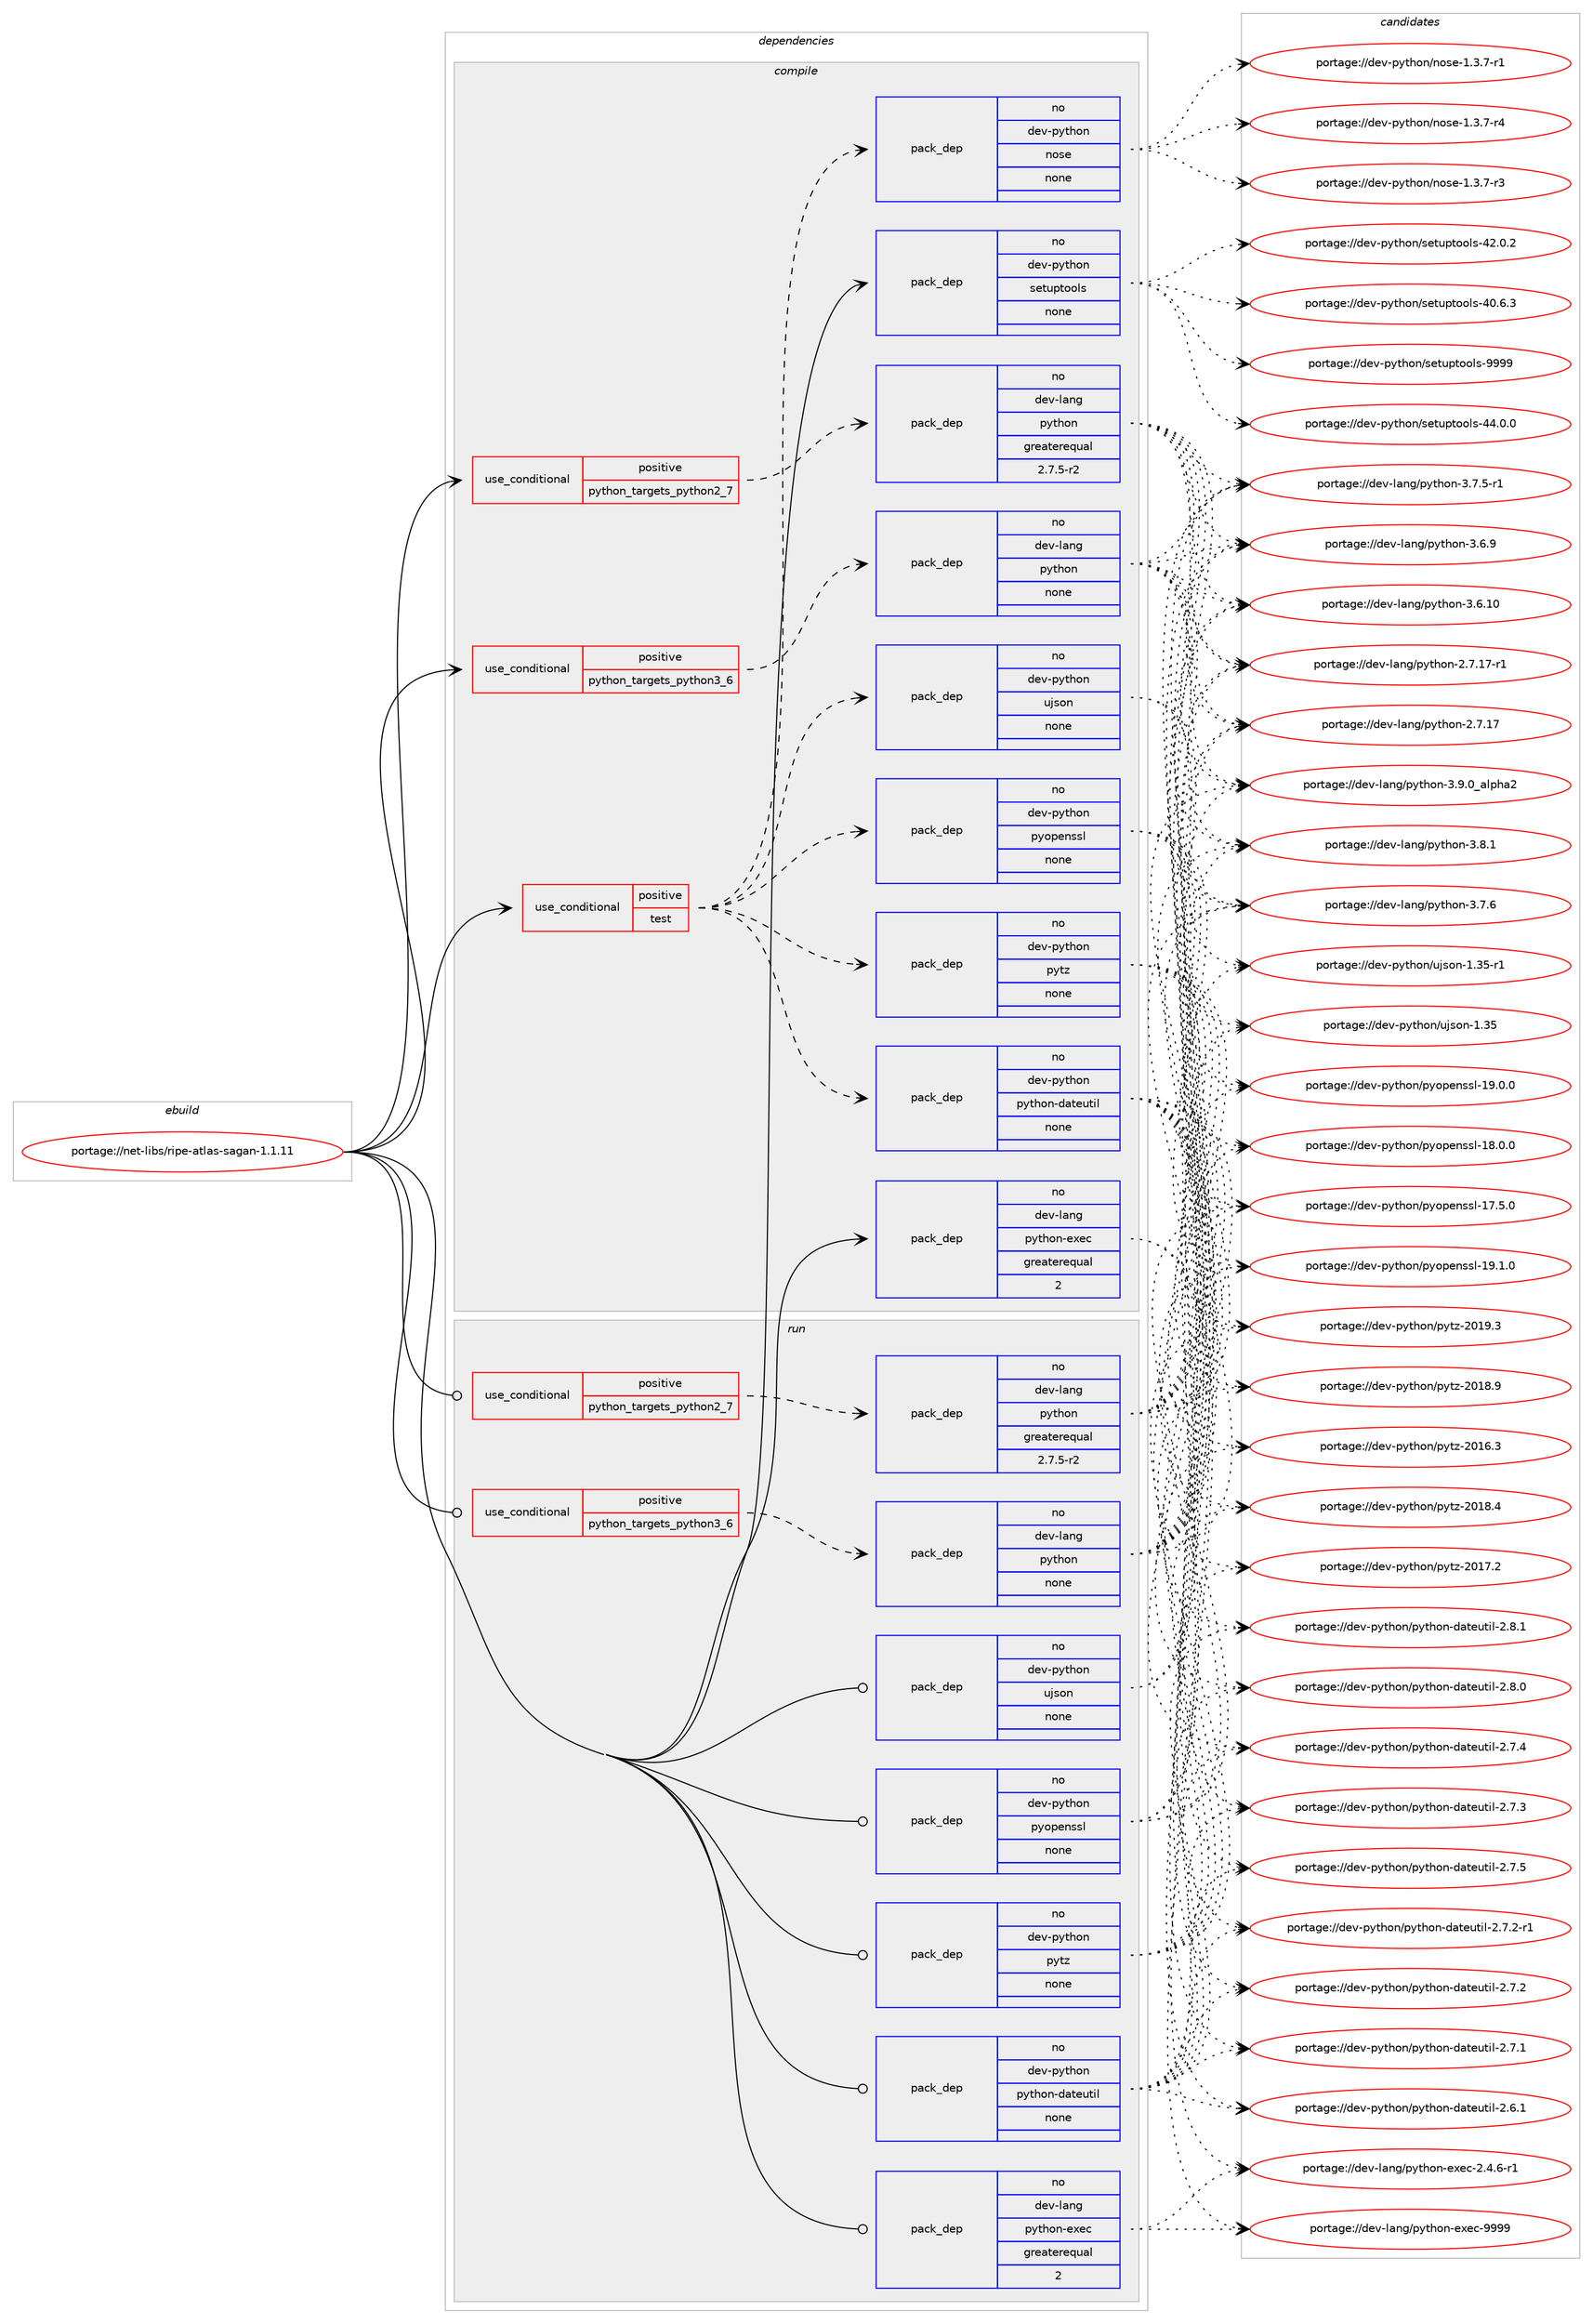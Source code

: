digraph prolog {

# *************
# Graph options
# *************

newrank=true;
concentrate=true;
compound=true;
graph [rankdir=LR,fontname=Helvetica,fontsize=10,ranksep=1.5];#, ranksep=2.5, nodesep=0.2];
edge  [arrowhead=vee];
node  [fontname=Helvetica,fontsize=10];

# **********
# The ebuild
# **********

subgraph cluster_leftcol {
color=gray;
rank=same;
label=<<i>ebuild</i>>;
id [label="portage://net-libs/ripe-atlas-sagan-1.1.11", color=red, width=4, href="../net-libs/ripe-atlas-sagan-1.1.11.svg"];
}

# ****************
# The dependencies
# ****************

subgraph cluster_midcol {
color=gray;
label=<<i>dependencies</i>>;
subgraph cluster_compile {
fillcolor="#eeeeee";
style=filled;
label=<<i>compile</i>>;
subgraph cond29445 {
dependency144536 [label=<<TABLE BORDER="0" CELLBORDER="1" CELLSPACING="0" CELLPADDING="4"><TR><TD ROWSPAN="3" CELLPADDING="10">use_conditional</TD></TR><TR><TD>positive</TD></TR><TR><TD>python_targets_python2_7</TD></TR></TABLE>>, shape=none, color=red];
subgraph pack112753 {
dependency144537 [label=<<TABLE BORDER="0" CELLBORDER="1" CELLSPACING="0" CELLPADDING="4" WIDTH="220"><TR><TD ROWSPAN="6" CELLPADDING="30">pack_dep</TD></TR><TR><TD WIDTH="110">no</TD></TR><TR><TD>dev-lang</TD></TR><TR><TD>python</TD></TR><TR><TD>greaterequal</TD></TR><TR><TD>2.7.5-r2</TD></TR></TABLE>>, shape=none, color=blue];
}
dependency144536:e -> dependency144537:w [weight=20,style="dashed",arrowhead="vee"];
}
id:e -> dependency144536:w [weight=20,style="solid",arrowhead="vee"];
subgraph cond29446 {
dependency144538 [label=<<TABLE BORDER="0" CELLBORDER="1" CELLSPACING="0" CELLPADDING="4"><TR><TD ROWSPAN="3" CELLPADDING="10">use_conditional</TD></TR><TR><TD>positive</TD></TR><TR><TD>python_targets_python3_6</TD></TR></TABLE>>, shape=none, color=red];
subgraph pack112754 {
dependency144539 [label=<<TABLE BORDER="0" CELLBORDER="1" CELLSPACING="0" CELLPADDING="4" WIDTH="220"><TR><TD ROWSPAN="6" CELLPADDING="30">pack_dep</TD></TR><TR><TD WIDTH="110">no</TD></TR><TR><TD>dev-lang</TD></TR><TR><TD>python</TD></TR><TR><TD>none</TD></TR><TR><TD></TD></TR></TABLE>>, shape=none, color=blue];
}
dependency144538:e -> dependency144539:w [weight=20,style="dashed",arrowhead="vee"];
}
id:e -> dependency144538:w [weight=20,style="solid",arrowhead="vee"];
subgraph cond29447 {
dependency144540 [label=<<TABLE BORDER="0" CELLBORDER="1" CELLSPACING="0" CELLPADDING="4"><TR><TD ROWSPAN="3" CELLPADDING="10">use_conditional</TD></TR><TR><TD>positive</TD></TR><TR><TD>test</TD></TR></TABLE>>, shape=none, color=red];
subgraph pack112755 {
dependency144541 [label=<<TABLE BORDER="0" CELLBORDER="1" CELLSPACING="0" CELLPADDING="4" WIDTH="220"><TR><TD ROWSPAN="6" CELLPADDING="30">pack_dep</TD></TR><TR><TD WIDTH="110">no</TD></TR><TR><TD>dev-python</TD></TR><TR><TD>python-dateutil</TD></TR><TR><TD>none</TD></TR><TR><TD></TD></TR></TABLE>>, shape=none, color=blue];
}
dependency144540:e -> dependency144541:w [weight=20,style="dashed",arrowhead="vee"];
subgraph pack112756 {
dependency144542 [label=<<TABLE BORDER="0" CELLBORDER="1" CELLSPACING="0" CELLPADDING="4" WIDTH="220"><TR><TD ROWSPAN="6" CELLPADDING="30">pack_dep</TD></TR><TR><TD WIDTH="110">no</TD></TR><TR><TD>dev-python</TD></TR><TR><TD>pytz</TD></TR><TR><TD>none</TD></TR><TR><TD></TD></TR></TABLE>>, shape=none, color=blue];
}
dependency144540:e -> dependency144542:w [weight=20,style="dashed",arrowhead="vee"];
subgraph pack112757 {
dependency144543 [label=<<TABLE BORDER="0" CELLBORDER="1" CELLSPACING="0" CELLPADDING="4" WIDTH="220"><TR><TD ROWSPAN="6" CELLPADDING="30">pack_dep</TD></TR><TR><TD WIDTH="110">no</TD></TR><TR><TD>dev-python</TD></TR><TR><TD>pyopenssl</TD></TR><TR><TD>none</TD></TR><TR><TD></TD></TR></TABLE>>, shape=none, color=blue];
}
dependency144540:e -> dependency144543:w [weight=20,style="dashed",arrowhead="vee"];
subgraph pack112758 {
dependency144544 [label=<<TABLE BORDER="0" CELLBORDER="1" CELLSPACING="0" CELLPADDING="4" WIDTH="220"><TR><TD ROWSPAN="6" CELLPADDING="30">pack_dep</TD></TR><TR><TD WIDTH="110">no</TD></TR><TR><TD>dev-python</TD></TR><TR><TD>ujson</TD></TR><TR><TD>none</TD></TR><TR><TD></TD></TR></TABLE>>, shape=none, color=blue];
}
dependency144540:e -> dependency144544:w [weight=20,style="dashed",arrowhead="vee"];
subgraph pack112759 {
dependency144545 [label=<<TABLE BORDER="0" CELLBORDER="1" CELLSPACING="0" CELLPADDING="4" WIDTH="220"><TR><TD ROWSPAN="6" CELLPADDING="30">pack_dep</TD></TR><TR><TD WIDTH="110">no</TD></TR><TR><TD>dev-python</TD></TR><TR><TD>nose</TD></TR><TR><TD>none</TD></TR><TR><TD></TD></TR></TABLE>>, shape=none, color=blue];
}
dependency144540:e -> dependency144545:w [weight=20,style="dashed",arrowhead="vee"];
}
id:e -> dependency144540:w [weight=20,style="solid",arrowhead="vee"];
subgraph pack112760 {
dependency144546 [label=<<TABLE BORDER="0" CELLBORDER="1" CELLSPACING="0" CELLPADDING="4" WIDTH="220"><TR><TD ROWSPAN="6" CELLPADDING="30">pack_dep</TD></TR><TR><TD WIDTH="110">no</TD></TR><TR><TD>dev-lang</TD></TR><TR><TD>python-exec</TD></TR><TR><TD>greaterequal</TD></TR><TR><TD>2</TD></TR></TABLE>>, shape=none, color=blue];
}
id:e -> dependency144546:w [weight=20,style="solid",arrowhead="vee"];
subgraph pack112761 {
dependency144547 [label=<<TABLE BORDER="0" CELLBORDER="1" CELLSPACING="0" CELLPADDING="4" WIDTH="220"><TR><TD ROWSPAN="6" CELLPADDING="30">pack_dep</TD></TR><TR><TD WIDTH="110">no</TD></TR><TR><TD>dev-python</TD></TR><TR><TD>setuptools</TD></TR><TR><TD>none</TD></TR><TR><TD></TD></TR></TABLE>>, shape=none, color=blue];
}
id:e -> dependency144547:w [weight=20,style="solid",arrowhead="vee"];
}
subgraph cluster_compileandrun {
fillcolor="#eeeeee";
style=filled;
label=<<i>compile and run</i>>;
}
subgraph cluster_run {
fillcolor="#eeeeee";
style=filled;
label=<<i>run</i>>;
subgraph cond29448 {
dependency144548 [label=<<TABLE BORDER="0" CELLBORDER="1" CELLSPACING="0" CELLPADDING="4"><TR><TD ROWSPAN="3" CELLPADDING="10">use_conditional</TD></TR><TR><TD>positive</TD></TR><TR><TD>python_targets_python2_7</TD></TR></TABLE>>, shape=none, color=red];
subgraph pack112762 {
dependency144549 [label=<<TABLE BORDER="0" CELLBORDER="1" CELLSPACING="0" CELLPADDING="4" WIDTH="220"><TR><TD ROWSPAN="6" CELLPADDING="30">pack_dep</TD></TR><TR><TD WIDTH="110">no</TD></TR><TR><TD>dev-lang</TD></TR><TR><TD>python</TD></TR><TR><TD>greaterequal</TD></TR><TR><TD>2.7.5-r2</TD></TR></TABLE>>, shape=none, color=blue];
}
dependency144548:e -> dependency144549:w [weight=20,style="dashed",arrowhead="vee"];
}
id:e -> dependency144548:w [weight=20,style="solid",arrowhead="odot"];
subgraph cond29449 {
dependency144550 [label=<<TABLE BORDER="0" CELLBORDER="1" CELLSPACING="0" CELLPADDING="4"><TR><TD ROWSPAN="3" CELLPADDING="10">use_conditional</TD></TR><TR><TD>positive</TD></TR><TR><TD>python_targets_python3_6</TD></TR></TABLE>>, shape=none, color=red];
subgraph pack112763 {
dependency144551 [label=<<TABLE BORDER="0" CELLBORDER="1" CELLSPACING="0" CELLPADDING="4" WIDTH="220"><TR><TD ROWSPAN="6" CELLPADDING="30">pack_dep</TD></TR><TR><TD WIDTH="110">no</TD></TR><TR><TD>dev-lang</TD></TR><TR><TD>python</TD></TR><TR><TD>none</TD></TR><TR><TD></TD></TR></TABLE>>, shape=none, color=blue];
}
dependency144550:e -> dependency144551:w [weight=20,style="dashed",arrowhead="vee"];
}
id:e -> dependency144550:w [weight=20,style="solid",arrowhead="odot"];
subgraph pack112764 {
dependency144552 [label=<<TABLE BORDER="0" CELLBORDER="1" CELLSPACING="0" CELLPADDING="4" WIDTH="220"><TR><TD ROWSPAN="6" CELLPADDING="30">pack_dep</TD></TR><TR><TD WIDTH="110">no</TD></TR><TR><TD>dev-lang</TD></TR><TR><TD>python-exec</TD></TR><TR><TD>greaterequal</TD></TR><TR><TD>2</TD></TR></TABLE>>, shape=none, color=blue];
}
id:e -> dependency144552:w [weight=20,style="solid",arrowhead="odot"];
subgraph pack112765 {
dependency144553 [label=<<TABLE BORDER="0" CELLBORDER="1" CELLSPACING="0" CELLPADDING="4" WIDTH="220"><TR><TD ROWSPAN="6" CELLPADDING="30">pack_dep</TD></TR><TR><TD WIDTH="110">no</TD></TR><TR><TD>dev-python</TD></TR><TR><TD>pyopenssl</TD></TR><TR><TD>none</TD></TR><TR><TD></TD></TR></TABLE>>, shape=none, color=blue];
}
id:e -> dependency144553:w [weight=20,style="solid",arrowhead="odot"];
subgraph pack112766 {
dependency144554 [label=<<TABLE BORDER="0" CELLBORDER="1" CELLSPACING="0" CELLPADDING="4" WIDTH="220"><TR><TD ROWSPAN="6" CELLPADDING="30">pack_dep</TD></TR><TR><TD WIDTH="110">no</TD></TR><TR><TD>dev-python</TD></TR><TR><TD>python-dateutil</TD></TR><TR><TD>none</TD></TR><TR><TD></TD></TR></TABLE>>, shape=none, color=blue];
}
id:e -> dependency144554:w [weight=20,style="solid",arrowhead="odot"];
subgraph pack112767 {
dependency144555 [label=<<TABLE BORDER="0" CELLBORDER="1" CELLSPACING="0" CELLPADDING="4" WIDTH="220"><TR><TD ROWSPAN="6" CELLPADDING="30">pack_dep</TD></TR><TR><TD WIDTH="110">no</TD></TR><TR><TD>dev-python</TD></TR><TR><TD>pytz</TD></TR><TR><TD>none</TD></TR><TR><TD></TD></TR></TABLE>>, shape=none, color=blue];
}
id:e -> dependency144555:w [weight=20,style="solid",arrowhead="odot"];
subgraph pack112768 {
dependency144556 [label=<<TABLE BORDER="0" CELLBORDER="1" CELLSPACING="0" CELLPADDING="4" WIDTH="220"><TR><TD ROWSPAN="6" CELLPADDING="30">pack_dep</TD></TR><TR><TD WIDTH="110">no</TD></TR><TR><TD>dev-python</TD></TR><TR><TD>ujson</TD></TR><TR><TD>none</TD></TR><TR><TD></TD></TR></TABLE>>, shape=none, color=blue];
}
id:e -> dependency144556:w [weight=20,style="solid",arrowhead="odot"];
}
}

# **************
# The candidates
# **************

subgraph cluster_choices {
rank=same;
color=gray;
label=<<i>candidates</i>>;

subgraph choice112753 {
color=black;
nodesep=1;
choice10010111845108971101034711212111610411111045514657464895971081121049750 [label="portage://dev-lang/python-3.9.0_alpha2", color=red, width=4,href="../dev-lang/python-3.9.0_alpha2.svg"];
choice100101118451089711010347112121116104111110455146564649 [label="portage://dev-lang/python-3.8.1", color=red, width=4,href="../dev-lang/python-3.8.1.svg"];
choice100101118451089711010347112121116104111110455146554654 [label="portage://dev-lang/python-3.7.6", color=red, width=4,href="../dev-lang/python-3.7.6.svg"];
choice1001011184510897110103471121211161041111104551465546534511449 [label="portage://dev-lang/python-3.7.5-r1", color=red, width=4,href="../dev-lang/python-3.7.5-r1.svg"];
choice100101118451089711010347112121116104111110455146544657 [label="portage://dev-lang/python-3.6.9", color=red, width=4,href="../dev-lang/python-3.6.9.svg"];
choice10010111845108971101034711212111610411111045514654464948 [label="portage://dev-lang/python-3.6.10", color=red, width=4,href="../dev-lang/python-3.6.10.svg"];
choice100101118451089711010347112121116104111110455046554649554511449 [label="portage://dev-lang/python-2.7.17-r1", color=red, width=4,href="../dev-lang/python-2.7.17-r1.svg"];
choice10010111845108971101034711212111610411111045504655464955 [label="portage://dev-lang/python-2.7.17", color=red, width=4,href="../dev-lang/python-2.7.17.svg"];
dependency144537:e -> choice10010111845108971101034711212111610411111045514657464895971081121049750:w [style=dotted,weight="100"];
dependency144537:e -> choice100101118451089711010347112121116104111110455146564649:w [style=dotted,weight="100"];
dependency144537:e -> choice100101118451089711010347112121116104111110455146554654:w [style=dotted,weight="100"];
dependency144537:e -> choice1001011184510897110103471121211161041111104551465546534511449:w [style=dotted,weight="100"];
dependency144537:e -> choice100101118451089711010347112121116104111110455146544657:w [style=dotted,weight="100"];
dependency144537:e -> choice10010111845108971101034711212111610411111045514654464948:w [style=dotted,weight="100"];
dependency144537:e -> choice100101118451089711010347112121116104111110455046554649554511449:w [style=dotted,weight="100"];
dependency144537:e -> choice10010111845108971101034711212111610411111045504655464955:w [style=dotted,weight="100"];
}
subgraph choice112754 {
color=black;
nodesep=1;
choice10010111845108971101034711212111610411111045514657464895971081121049750 [label="portage://dev-lang/python-3.9.0_alpha2", color=red, width=4,href="../dev-lang/python-3.9.0_alpha2.svg"];
choice100101118451089711010347112121116104111110455146564649 [label="portage://dev-lang/python-3.8.1", color=red, width=4,href="../dev-lang/python-3.8.1.svg"];
choice100101118451089711010347112121116104111110455146554654 [label="portage://dev-lang/python-3.7.6", color=red, width=4,href="../dev-lang/python-3.7.6.svg"];
choice1001011184510897110103471121211161041111104551465546534511449 [label="portage://dev-lang/python-3.7.5-r1", color=red, width=4,href="../dev-lang/python-3.7.5-r1.svg"];
choice100101118451089711010347112121116104111110455146544657 [label="portage://dev-lang/python-3.6.9", color=red, width=4,href="../dev-lang/python-3.6.9.svg"];
choice10010111845108971101034711212111610411111045514654464948 [label="portage://dev-lang/python-3.6.10", color=red, width=4,href="../dev-lang/python-3.6.10.svg"];
choice100101118451089711010347112121116104111110455046554649554511449 [label="portage://dev-lang/python-2.7.17-r1", color=red, width=4,href="../dev-lang/python-2.7.17-r1.svg"];
choice10010111845108971101034711212111610411111045504655464955 [label="portage://dev-lang/python-2.7.17", color=red, width=4,href="../dev-lang/python-2.7.17.svg"];
dependency144539:e -> choice10010111845108971101034711212111610411111045514657464895971081121049750:w [style=dotted,weight="100"];
dependency144539:e -> choice100101118451089711010347112121116104111110455146564649:w [style=dotted,weight="100"];
dependency144539:e -> choice100101118451089711010347112121116104111110455146554654:w [style=dotted,weight="100"];
dependency144539:e -> choice1001011184510897110103471121211161041111104551465546534511449:w [style=dotted,weight="100"];
dependency144539:e -> choice100101118451089711010347112121116104111110455146544657:w [style=dotted,weight="100"];
dependency144539:e -> choice10010111845108971101034711212111610411111045514654464948:w [style=dotted,weight="100"];
dependency144539:e -> choice100101118451089711010347112121116104111110455046554649554511449:w [style=dotted,weight="100"];
dependency144539:e -> choice10010111845108971101034711212111610411111045504655464955:w [style=dotted,weight="100"];
}
subgraph choice112755 {
color=black;
nodesep=1;
choice10010111845112121116104111110471121211161041111104510097116101117116105108455046564649 [label="portage://dev-python/python-dateutil-2.8.1", color=red, width=4,href="../dev-python/python-dateutil-2.8.1.svg"];
choice10010111845112121116104111110471121211161041111104510097116101117116105108455046564648 [label="portage://dev-python/python-dateutil-2.8.0", color=red, width=4,href="../dev-python/python-dateutil-2.8.0.svg"];
choice10010111845112121116104111110471121211161041111104510097116101117116105108455046554653 [label="portage://dev-python/python-dateutil-2.7.5", color=red, width=4,href="../dev-python/python-dateutil-2.7.5.svg"];
choice10010111845112121116104111110471121211161041111104510097116101117116105108455046554652 [label="portage://dev-python/python-dateutil-2.7.4", color=red, width=4,href="../dev-python/python-dateutil-2.7.4.svg"];
choice10010111845112121116104111110471121211161041111104510097116101117116105108455046554651 [label="portage://dev-python/python-dateutil-2.7.3", color=red, width=4,href="../dev-python/python-dateutil-2.7.3.svg"];
choice100101118451121211161041111104711212111610411111045100971161011171161051084550465546504511449 [label="portage://dev-python/python-dateutil-2.7.2-r1", color=red, width=4,href="../dev-python/python-dateutil-2.7.2-r1.svg"];
choice10010111845112121116104111110471121211161041111104510097116101117116105108455046554650 [label="portage://dev-python/python-dateutil-2.7.2", color=red, width=4,href="../dev-python/python-dateutil-2.7.2.svg"];
choice10010111845112121116104111110471121211161041111104510097116101117116105108455046554649 [label="portage://dev-python/python-dateutil-2.7.1", color=red, width=4,href="../dev-python/python-dateutil-2.7.1.svg"];
choice10010111845112121116104111110471121211161041111104510097116101117116105108455046544649 [label="portage://dev-python/python-dateutil-2.6.1", color=red, width=4,href="../dev-python/python-dateutil-2.6.1.svg"];
dependency144541:e -> choice10010111845112121116104111110471121211161041111104510097116101117116105108455046564649:w [style=dotted,weight="100"];
dependency144541:e -> choice10010111845112121116104111110471121211161041111104510097116101117116105108455046564648:w [style=dotted,weight="100"];
dependency144541:e -> choice10010111845112121116104111110471121211161041111104510097116101117116105108455046554653:w [style=dotted,weight="100"];
dependency144541:e -> choice10010111845112121116104111110471121211161041111104510097116101117116105108455046554652:w [style=dotted,weight="100"];
dependency144541:e -> choice10010111845112121116104111110471121211161041111104510097116101117116105108455046554651:w [style=dotted,weight="100"];
dependency144541:e -> choice100101118451121211161041111104711212111610411111045100971161011171161051084550465546504511449:w [style=dotted,weight="100"];
dependency144541:e -> choice10010111845112121116104111110471121211161041111104510097116101117116105108455046554650:w [style=dotted,weight="100"];
dependency144541:e -> choice10010111845112121116104111110471121211161041111104510097116101117116105108455046554649:w [style=dotted,weight="100"];
dependency144541:e -> choice10010111845112121116104111110471121211161041111104510097116101117116105108455046544649:w [style=dotted,weight="100"];
}
subgraph choice112756 {
color=black;
nodesep=1;
choice100101118451121211161041111104711212111612245504849574651 [label="portage://dev-python/pytz-2019.3", color=red, width=4,href="../dev-python/pytz-2019.3.svg"];
choice100101118451121211161041111104711212111612245504849564657 [label="portage://dev-python/pytz-2018.9", color=red, width=4,href="../dev-python/pytz-2018.9.svg"];
choice100101118451121211161041111104711212111612245504849564652 [label="portage://dev-python/pytz-2018.4", color=red, width=4,href="../dev-python/pytz-2018.4.svg"];
choice100101118451121211161041111104711212111612245504849554650 [label="portage://dev-python/pytz-2017.2", color=red, width=4,href="../dev-python/pytz-2017.2.svg"];
choice100101118451121211161041111104711212111612245504849544651 [label="portage://dev-python/pytz-2016.3", color=red, width=4,href="../dev-python/pytz-2016.3.svg"];
dependency144542:e -> choice100101118451121211161041111104711212111612245504849574651:w [style=dotted,weight="100"];
dependency144542:e -> choice100101118451121211161041111104711212111612245504849564657:w [style=dotted,weight="100"];
dependency144542:e -> choice100101118451121211161041111104711212111612245504849564652:w [style=dotted,weight="100"];
dependency144542:e -> choice100101118451121211161041111104711212111612245504849554650:w [style=dotted,weight="100"];
dependency144542:e -> choice100101118451121211161041111104711212111612245504849544651:w [style=dotted,weight="100"];
}
subgraph choice112757 {
color=black;
nodesep=1;
choice100101118451121211161041111104711212111111210111011511510845495746494648 [label="portage://dev-python/pyopenssl-19.1.0", color=red, width=4,href="../dev-python/pyopenssl-19.1.0.svg"];
choice100101118451121211161041111104711212111111210111011511510845495746484648 [label="portage://dev-python/pyopenssl-19.0.0", color=red, width=4,href="../dev-python/pyopenssl-19.0.0.svg"];
choice100101118451121211161041111104711212111111210111011511510845495646484648 [label="portage://dev-python/pyopenssl-18.0.0", color=red, width=4,href="../dev-python/pyopenssl-18.0.0.svg"];
choice100101118451121211161041111104711212111111210111011511510845495546534648 [label="portage://dev-python/pyopenssl-17.5.0", color=red, width=4,href="../dev-python/pyopenssl-17.5.0.svg"];
dependency144543:e -> choice100101118451121211161041111104711212111111210111011511510845495746494648:w [style=dotted,weight="100"];
dependency144543:e -> choice100101118451121211161041111104711212111111210111011511510845495746484648:w [style=dotted,weight="100"];
dependency144543:e -> choice100101118451121211161041111104711212111111210111011511510845495646484648:w [style=dotted,weight="100"];
dependency144543:e -> choice100101118451121211161041111104711212111111210111011511510845495546534648:w [style=dotted,weight="100"];
}
subgraph choice112758 {
color=black;
nodesep=1;
choice100101118451121211161041111104711710611511111045494651534511449 [label="portage://dev-python/ujson-1.35-r1", color=red, width=4,href="../dev-python/ujson-1.35-r1.svg"];
choice10010111845112121116104111110471171061151111104549465153 [label="portage://dev-python/ujson-1.35", color=red, width=4,href="../dev-python/ujson-1.35.svg"];
dependency144544:e -> choice100101118451121211161041111104711710611511111045494651534511449:w [style=dotted,weight="100"];
dependency144544:e -> choice10010111845112121116104111110471171061151111104549465153:w [style=dotted,weight="100"];
}
subgraph choice112759 {
color=black;
nodesep=1;
choice10010111845112121116104111110471101111151014549465146554511452 [label="portage://dev-python/nose-1.3.7-r4", color=red, width=4,href="../dev-python/nose-1.3.7-r4.svg"];
choice10010111845112121116104111110471101111151014549465146554511451 [label="portage://dev-python/nose-1.3.7-r3", color=red, width=4,href="../dev-python/nose-1.3.7-r3.svg"];
choice10010111845112121116104111110471101111151014549465146554511449 [label="portage://dev-python/nose-1.3.7-r1", color=red, width=4,href="../dev-python/nose-1.3.7-r1.svg"];
dependency144545:e -> choice10010111845112121116104111110471101111151014549465146554511452:w [style=dotted,weight="100"];
dependency144545:e -> choice10010111845112121116104111110471101111151014549465146554511451:w [style=dotted,weight="100"];
dependency144545:e -> choice10010111845112121116104111110471101111151014549465146554511449:w [style=dotted,weight="100"];
}
subgraph choice112760 {
color=black;
nodesep=1;
choice10010111845108971101034711212111610411111045101120101994557575757 [label="portage://dev-lang/python-exec-9999", color=red, width=4,href="../dev-lang/python-exec-9999.svg"];
choice10010111845108971101034711212111610411111045101120101994550465246544511449 [label="portage://dev-lang/python-exec-2.4.6-r1", color=red, width=4,href="../dev-lang/python-exec-2.4.6-r1.svg"];
dependency144546:e -> choice10010111845108971101034711212111610411111045101120101994557575757:w [style=dotted,weight="100"];
dependency144546:e -> choice10010111845108971101034711212111610411111045101120101994550465246544511449:w [style=dotted,weight="100"];
}
subgraph choice112761 {
color=black;
nodesep=1;
choice10010111845112121116104111110471151011161171121161111111081154557575757 [label="portage://dev-python/setuptools-9999", color=red, width=4,href="../dev-python/setuptools-9999.svg"];
choice100101118451121211161041111104711510111611711211611111110811545525246484648 [label="portage://dev-python/setuptools-44.0.0", color=red, width=4,href="../dev-python/setuptools-44.0.0.svg"];
choice100101118451121211161041111104711510111611711211611111110811545525046484650 [label="portage://dev-python/setuptools-42.0.2", color=red, width=4,href="../dev-python/setuptools-42.0.2.svg"];
choice100101118451121211161041111104711510111611711211611111110811545524846544651 [label="portage://dev-python/setuptools-40.6.3", color=red, width=4,href="../dev-python/setuptools-40.6.3.svg"];
dependency144547:e -> choice10010111845112121116104111110471151011161171121161111111081154557575757:w [style=dotted,weight="100"];
dependency144547:e -> choice100101118451121211161041111104711510111611711211611111110811545525246484648:w [style=dotted,weight="100"];
dependency144547:e -> choice100101118451121211161041111104711510111611711211611111110811545525046484650:w [style=dotted,weight="100"];
dependency144547:e -> choice100101118451121211161041111104711510111611711211611111110811545524846544651:w [style=dotted,weight="100"];
}
subgraph choice112762 {
color=black;
nodesep=1;
choice10010111845108971101034711212111610411111045514657464895971081121049750 [label="portage://dev-lang/python-3.9.0_alpha2", color=red, width=4,href="../dev-lang/python-3.9.0_alpha2.svg"];
choice100101118451089711010347112121116104111110455146564649 [label="portage://dev-lang/python-3.8.1", color=red, width=4,href="../dev-lang/python-3.8.1.svg"];
choice100101118451089711010347112121116104111110455146554654 [label="portage://dev-lang/python-3.7.6", color=red, width=4,href="../dev-lang/python-3.7.6.svg"];
choice1001011184510897110103471121211161041111104551465546534511449 [label="portage://dev-lang/python-3.7.5-r1", color=red, width=4,href="../dev-lang/python-3.7.5-r1.svg"];
choice100101118451089711010347112121116104111110455146544657 [label="portage://dev-lang/python-3.6.9", color=red, width=4,href="../dev-lang/python-3.6.9.svg"];
choice10010111845108971101034711212111610411111045514654464948 [label="portage://dev-lang/python-3.6.10", color=red, width=4,href="../dev-lang/python-3.6.10.svg"];
choice100101118451089711010347112121116104111110455046554649554511449 [label="portage://dev-lang/python-2.7.17-r1", color=red, width=4,href="../dev-lang/python-2.7.17-r1.svg"];
choice10010111845108971101034711212111610411111045504655464955 [label="portage://dev-lang/python-2.7.17", color=red, width=4,href="../dev-lang/python-2.7.17.svg"];
dependency144549:e -> choice10010111845108971101034711212111610411111045514657464895971081121049750:w [style=dotted,weight="100"];
dependency144549:e -> choice100101118451089711010347112121116104111110455146564649:w [style=dotted,weight="100"];
dependency144549:e -> choice100101118451089711010347112121116104111110455146554654:w [style=dotted,weight="100"];
dependency144549:e -> choice1001011184510897110103471121211161041111104551465546534511449:w [style=dotted,weight="100"];
dependency144549:e -> choice100101118451089711010347112121116104111110455146544657:w [style=dotted,weight="100"];
dependency144549:e -> choice10010111845108971101034711212111610411111045514654464948:w [style=dotted,weight="100"];
dependency144549:e -> choice100101118451089711010347112121116104111110455046554649554511449:w [style=dotted,weight="100"];
dependency144549:e -> choice10010111845108971101034711212111610411111045504655464955:w [style=dotted,weight="100"];
}
subgraph choice112763 {
color=black;
nodesep=1;
choice10010111845108971101034711212111610411111045514657464895971081121049750 [label="portage://dev-lang/python-3.9.0_alpha2", color=red, width=4,href="../dev-lang/python-3.9.0_alpha2.svg"];
choice100101118451089711010347112121116104111110455146564649 [label="portage://dev-lang/python-3.8.1", color=red, width=4,href="../dev-lang/python-3.8.1.svg"];
choice100101118451089711010347112121116104111110455146554654 [label="portage://dev-lang/python-3.7.6", color=red, width=4,href="../dev-lang/python-3.7.6.svg"];
choice1001011184510897110103471121211161041111104551465546534511449 [label="portage://dev-lang/python-3.7.5-r1", color=red, width=4,href="../dev-lang/python-3.7.5-r1.svg"];
choice100101118451089711010347112121116104111110455146544657 [label="portage://dev-lang/python-3.6.9", color=red, width=4,href="../dev-lang/python-3.6.9.svg"];
choice10010111845108971101034711212111610411111045514654464948 [label="portage://dev-lang/python-3.6.10", color=red, width=4,href="../dev-lang/python-3.6.10.svg"];
choice100101118451089711010347112121116104111110455046554649554511449 [label="portage://dev-lang/python-2.7.17-r1", color=red, width=4,href="../dev-lang/python-2.7.17-r1.svg"];
choice10010111845108971101034711212111610411111045504655464955 [label="portage://dev-lang/python-2.7.17", color=red, width=4,href="../dev-lang/python-2.7.17.svg"];
dependency144551:e -> choice10010111845108971101034711212111610411111045514657464895971081121049750:w [style=dotted,weight="100"];
dependency144551:e -> choice100101118451089711010347112121116104111110455146564649:w [style=dotted,weight="100"];
dependency144551:e -> choice100101118451089711010347112121116104111110455146554654:w [style=dotted,weight="100"];
dependency144551:e -> choice1001011184510897110103471121211161041111104551465546534511449:w [style=dotted,weight="100"];
dependency144551:e -> choice100101118451089711010347112121116104111110455146544657:w [style=dotted,weight="100"];
dependency144551:e -> choice10010111845108971101034711212111610411111045514654464948:w [style=dotted,weight="100"];
dependency144551:e -> choice100101118451089711010347112121116104111110455046554649554511449:w [style=dotted,weight="100"];
dependency144551:e -> choice10010111845108971101034711212111610411111045504655464955:w [style=dotted,weight="100"];
}
subgraph choice112764 {
color=black;
nodesep=1;
choice10010111845108971101034711212111610411111045101120101994557575757 [label="portage://dev-lang/python-exec-9999", color=red, width=4,href="../dev-lang/python-exec-9999.svg"];
choice10010111845108971101034711212111610411111045101120101994550465246544511449 [label="portage://dev-lang/python-exec-2.4.6-r1", color=red, width=4,href="../dev-lang/python-exec-2.4.6-r1.svg"];
dependency144552:e -> choice10010111845108971101034711212111610411111045101120101994557575757:w [style=dotted,weight="100"];
dependency144552:e -> choice10010111845108971101034711212111610411111045101120101994550465246544511449:w [style=dotted,weight="100"];
}
subgraph choice112765 {
color=black;
nodesep=1;
choice100101118451121211161041111104711212111111210111011511510845495746494648 [label="portage://dev-python/pyopenssl-19.1.0", color=red, width=4,href="../dev-python/pyopenssl-19.1.0.svg"];
choice100101118451121211161041111104711212111111210111011511510845495746484648 [label="portage://dev-python/pyopenssl-19.0.0", color=red, width=4,href="../dev-python/pyopenssl-19.0.0.svg"];
choice100101118451121211161041111104711212111111210111011511510845495646484648 [label="portage://dev-python/pyopenssl-18.0.0", color=red, width=4,href="../dev-python/pyopenssl-18.0.0.svg"];
choice100101118451121211161041111104711212111111210111011511510845495546534648 [label="portage://dev-python/pyopenssl-17.5.0", color=red, width=4,href="../dev-python/pyopenssl-17.5.0.svg"];
dependency144553:e -> choice100101118451121211161041111104711212111111210111011511510845495746494648:w [style=dotted,weight="100"];
dependency144553:e -> choice100101118451121211161041111104711212111111210111011511510845495746484648:w [style=dotted,weight="100"];
dependency144553:e -> choice100101118451121211161041111104711212111111210111011511510845495646484648:w [style=dotted,weight="100"];
dependency144553:e -> choice100101118451121211161041111104711212111111210111011511510845495546534648:w [style=dotted,weight="100"];
}
subgraph choice112766 {
color=black;
nodesep=1;
choice10010111845112121116104111110471121211161041111104510097116101117116105108455046564649 [label="portage://dev-python/python-dateutil-2.8.1", color=red, width=4,href="../dev-python/python-dateutil-2.8.1.svg"];
choice10010111845112121116104111110471121211161041111104510097116101117116105108455046564648 [label="portage://dev-python/python-dateutil-2.8.0", color=red, width=4,href="../dev-python/python-dateutil-2.8.0.svg"];
choice10010111845112121116104111110471121211161041111104510097116101117116105108455046554653 [label="portage://dev-python/python-dateutil-2.7.5", color=red, width=4,href="../dev-python/python-dateutil-2.7.5.svg"];
choice10010111845112121116104111110471121211161041111104510097116101117116105108455046554652 [label="portage://dev-python/python-dateutil-2.7.4", color=red, width=4,href="../dev-python/python-dateutil-2.7.4.svg"];
choice10010111845112121116104111110471121211161041111104510097116101117116105108455046554651 [label="portage://dev-python/python-dateutil-2.7.3", color=red, width=4,href="../dev-python/python-dateutil-2.7.3.svg"];
choice100101118451121211161041111104711212111610411111045100971161011171161051084550465546504511449 [label="portage://dev-python/python-dateutil-2.7.2-r1", color=red, width=4,href="../dev-python/python-dateutil-2.7.2-r1.svg"];
choice10010111845112121116104111110471121211161041111104510097116101117116105108455046554650 [label="portage://dev-python/python-dateutil-2.7.2", color=red, width=4,href="../dev-python/python-dateutil-2.7.2.svg"];
choice10010111845112121116104111110471121211161041111104510097116101117116105108455046554649 [label="portage://dev-python/python-dateutil-2.7.1", color=red, width=4,href="../dev-python/python-dateutil-2.7.1.svg"];
choice10010111845112121116104111110471121211161041111104510097116101117116105108455046544649 [label="portage://dev-python/python-dateutil-2.6.1", color=red, width=4,href="../dev-python/python-dateutil-2.6.1.svg"];
dependency144554:e -> choice10010111845112121116104111110471121211161041111104510097116101117116105108455046564649:w [style=dotted,weight="100"];
dependency144554:e -> choice10010111845112121116104111110471121211161041111104510097116101117116105108455046564648:w [style=dotted,weight="100"];
dependency144554:e -> choice10010111845112121116104111110471121211161041111104510097116101117116105108455046554653:w [style=dotted,weight="100"];
dependency144554:e -> choice10010111845112121116104111110471121211161041111104510097116101117116105108455046554652:w [style=dotted,weight="100"];
dependency144554:e -> choice10010111845112121116104111110471121211161041111104510097116101117116105108455046554651:w [style=dotted,weight="100"];
dependency144554:e -> choice100101118451121211161041111104711212111610411111045100971161011171161051084550465546504511449:w [style=dotted,weight="100"];
dependency144554:e -> choice10010111845112121116104111110471121211161041111104510097116101117116105108455046554650:w [style=dotted,weight="100"];
dependency144554:e -> choice10010111845112121116104111110471121211161041111104510097116101117116105108455046554649:w [style=dotted,weight="100"];
dependency144554:e -> choice10010111845112121116104111110471121211161041111104510097116101117116105108455046544649:w [style=dotted,weight="100"];
}
subgraph choice112767 {
color=black;
nodesep=1;
choice100101118451121211161041111104711212111612245504849574651 [label="portage://dev-python/pytz-2019.3", color=red, width=4,href="../dev-python/pytz-2019.3.svg"];
choice100101118451121211161041111104711212111612245504849564657 [label="portage://dev-python/pytz-2018.9", color=red, width=4,href="../dev-python/pytz-2018.9.svg"];
choice100101118451121211161041111104711212111612245504849564652 [label="portage://dev-python/pytz-2018.4", color=red, width=4,href="../dev-python/pytz-2018.4.svg"];
choice100101118451121211161041111104711212111612245504849554650 [label="portage://dev-python/pytz-2017.2", color=red, width=4,href="../dev-python/pytz-2017.2.svg"];
choice100101118451121211161041111104711212111612245504849544651 [label="portage://dev-python/pytz-2016.3", color=red, width=4,href="../dev-python/pytz-2016.3.svg"];
dependency144555:e -> choice100101118451121211161041111104711212111612245504849574651:w [style=dotted,weight="100"];
dependency144555:e -> choice100101118451121211161041111104711212111612245504849564657:w [style=dotted,weight="100"];
dependency144555:e -> choice100101118451121211161041111104711212111612245504849564652:w [style=dotted,weight="100"];
dependency144555:e -> choice100101118451121211161041111104711212111612245504849554650:w [style=dotted,weight="100"];
dependency144555:e -> choice100101118451121211161041111104711212111612245504849544651:w [style=dotted,weight="100"];
}
subgraph choice112768 {
color=black;
nodesep=1;
choice100101118451121211161041111104711710611511111045494651534511449 [label="portage://dev-python/ujson-1.35-r1", color=red, width=4,href="../dev-python/ujson-1.35-r1.svg"];
choice10010111845112121116104111110471171061151111104549465153 [label="portage://dev-python/ujson-1.35", color=red, width=4,href="../dev-python/ujson-1.35.svg"];
dependency144556:e -> choice100101118451121211161041111104711710611511111045494651534511449:w [style=dotted,weight="100"];
dependency144556:e -> choice10010111845112121116104111110471171061151111104549465153:w [style=dotted,weight="100"];
}
}

}
